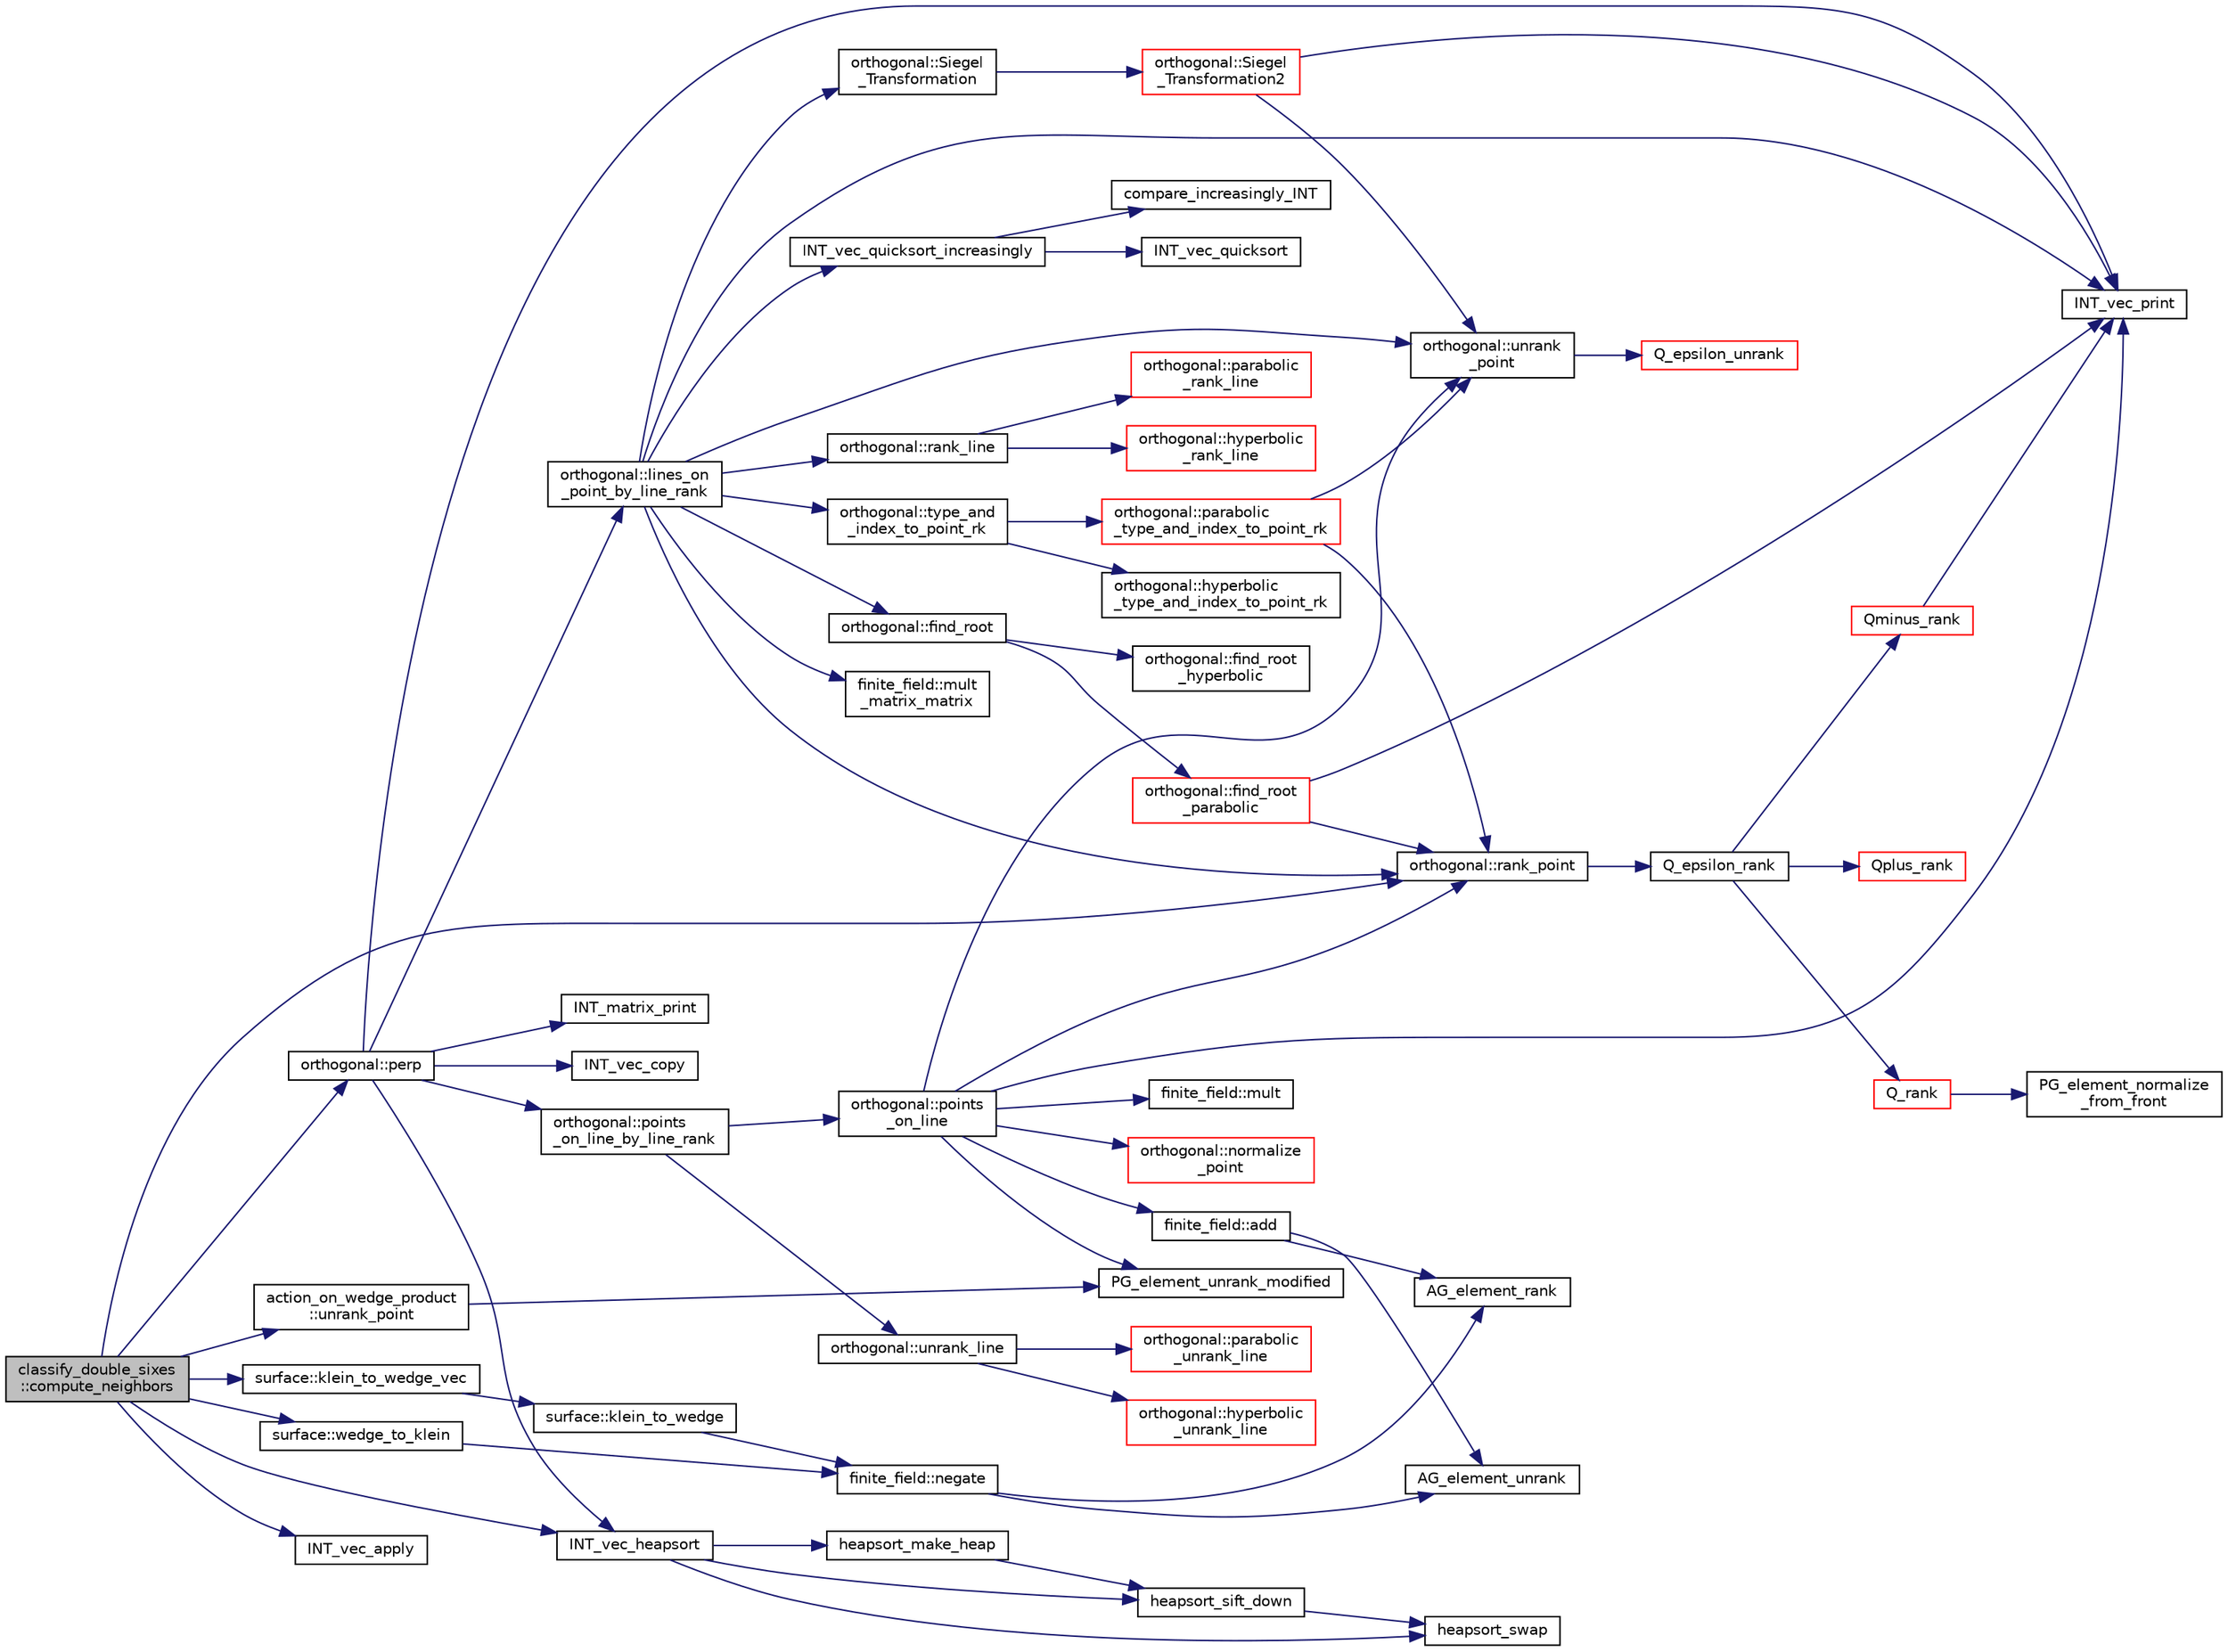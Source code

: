 digraph "classify_double_sixes::compute_neighbors"
{
  edge [fontname="Helvetica",fontsize="10",labelfontname="Helvetica",labelfontsize="10"];
  node [fontname="Helvetica",fontsize="10",shape=record];
  rankdir="LR";
  Node1272 [label="classify_double_sixes\l::compute_neighbors",height=0.2,width=0.4,color="black", fillcolor="grey75", style="filled", fontcolor="black"];
  Node1272 -> Node1273 [color="midnightblue",fontsize="10",style="solid",fontname="Helvetica"];
  Node1273 [label="orthogonal::perp",height=0.2,width=0.4,color="black", fillcolor="white", style="filled",URL="$d7/daa/classorthogonal.html#ae80e0fa8d1e8caddb9afbb466e3d3189"];
  Node1273 -> Node1274 [color="midnightblue",fontsize="10",style="solid",fontname="Helvetica"];
  Node1274 [label="orthogonal::lines_on\l_point_by_line_rank",height=0.2,width=0.4,color="black", fillcolor="white", style="filled",URL="$d7/daa/classorthogonal.html#adc21874b6da3cd3585c704994fb538aa"];
  Node1274 -> Node1275 [color="midnightblue",fontsize="10",style="solid",fontname="Helvetica"];
  Node1275 [label="orthogonal::type_and\l_index_to_point_rk",height=0.2,width=0.4,color="black", fillcolor="white", style="filled",URL="$d7/daa/classorthogonal.html#a319ef460cdfe3247d336c3fb482901eb"];
  Node1275 -> Node1276 [color="midnightblue",fontsize="10",style="solid",fontname="Helvetica"];
  Node1276 [label="orthogonal::hyperbolic\l_type_and_index_to_point_rk",height=0.2,width=0.4,color="black", fillcolor="white", style="filled",URL="$d7/daa/classorthogonal.html#af31cd843ff2e6eb4fe1ba9c49e62d1b8"];
  Node1275 -> Node1277 [color="midnightblue",fontsize="10",style="solid",fontname="Helvetica"];
  Node1277 [label="orthogonal::parabolic\l_type_and_index_to_point_rk",height=0.2,width=0.4,color="red", fillcolor="white", style="filled",URL="$d7/daa/classorthogonal.html#a67c316cf01b382762e6ac372f522d106"];
  Node1277 -> Node1278 [color="midnightblue",fontsize="10",style="solid",fontname="Helvetica"];
  Node1278 [label="orthogonal::unrank\l_point",height=0.2,width=0.4,color="black", fillcolor="white", style="filled",URL="$d7/daa/classorthogonal.html#ab655117100f7c66c19817b84ac5ac0a0"];
  Node1278 -> Node1279 [color="midnightblue",fontsize="10",style="solid",fontname="Helvetica"];
  Node1279 [label="Q_epsilon_unrank",height=0.2,width=0.4,color="red", fillcolor="white", style="filled",URL="$d4/d67/geometry_8h.html#af162c4d30d4a6528299e37551c353e7b"];
  Node1277 -> Node1300 [color="midnightblue",fontsize="10",style="solid",fontname="Helvetica"];
  Node1300 [label="orthogonal::rank_point",height=0.2,width=0.4,color="black", fillcolor="white", style="filled",URL="$d7/daa/classorthogonal.html#adb4f1528590a804b3c011a68c9ebf655"];
  Node1300 -> Node1301 [color="midnightblue",fontsize="10",style="solid",fontname="Helvetica"];
  Node1301 [label="Q_epsilon_rank",height=0.2,width=0.4,color="black", fillcolor="white", style="filled",URL="$d4/d67/geometry_8h.html#a0949e1151174e2988aa697cb31942e97"];
  Node1301 -> Node1302 [color="midnightblue",fontsize="10",style="solid",fontname="Helvetica"];
  Node1302 [label="Q_rank",height=0.2,width=0.4,color="red", fillcolor="white", style="filled",URL="$db/da0/lib_2foundations_2geometry_2orthogonal__points_8_c.html#ad2671f4db3224df1e22494b9d946375e"];
  Node1302 -> Node1297 [color="midnightblue",fontsize="10",style="solid",fontname="Helvetica"];
  Node1297 [label="PG_element_normalize\l_from_front",height=0.2,width=0.4,color="black", fillcolor="white", style="filled",URL="$d4/d67/geometry_8h.html#af675caf5f9975573455c8d93cb56bf95"];
  Node1301 -> Node1318 [color="midnightblue",fontsize="10",style="solid",fontname="Helvetica"];
  Node1318 [label="Qplus_rank",height=0.2,width=0.4,color="red", fillcolor="white", style="filled",URL="$db/da0/lib_2foundations_2geometry_2orthogonal__points_8_c.html#aaa1be357d007a845ce2866169d63afb7"];
  Node1301 -> Node1319 [color="midnightblue",fontsize="10",style="solid",fontname="Helvetica"];
  Node1319 [label="Qminus_rank",height=0.2,width=0.4,color="red", fillcolor="white", style="filled",URL="$db/da0/lib_2foundations_2geometry_2orthogonal__points_8_c.html#aec3e3dad3c2c12fa081edab0af2cb91a"];
  Node1319 -> Node1308 [color="midnightblue",fontsize="10",style="solid",fontname="Helvetica"];
  Node1308 [label="INT_vec_print",height=0.2,width=0.4,color="black", fillcolor="white", style="filled",URL="$df/dbf/sajeeb_8_c.html#a79a5901af0b47dd0d694109543c027fe"];
  Node1274 -> Node1278 [color="midnightblue",fontsize="10",style="solid",fontname="Helvetica"];
  Node1274 -> Node1338 [color="midnightblue",fontsize="10",style="solid",fontname="Helvetica"];
  Node1338 [label="orthogonal::find_root",height=0.2,width=0.4,color="black", fillcolor="white", style="filled",URL="$d7/daa/classorthogonal.html#a7cad6e763a1f49ab5e372a26f5cdf247"];
  Node1338 -> Node1339 [color="midnightblue",fontsize="10",style="solid",fontname="Helvetica"];
  Node1339 [label="orthogonal::find_root\l_hyperbolic",height=0.2,width=0.4,color="black", fillcolor="white", style="filled",URL="$d7/daa/classorthogonal.html#a4cb66d7aec283cd032a99cb9b2b9992d"];
  Node1338 -> Node1340 [color="midnightblue",fontsize="10",style="solid",fontname="Helvetica"];
  Node1340 [label="orthogonal::find_root\l_parabolic",height=0.2,width=0.4,color="red", fillcolor="white", style="filled",URL="$d7/daa/classorthogonal.html#a2e4453bb31692707f8a9e8b660b2e136"];
  Node1340 -> Node1308 [color="midnightblue",fontsize="10",style="solid",fontname="Helvetica"];
  Node1340 -> Node1300 [color="midnightblue",fontsize="10",style="solid",fontname="Helvetica"];
  Node1274 -> Node1343 [color="midnightblue",fontsize="10",style="solid",fontname="Helvetica"];
  Node1343 [label="orthogonal::Siegel\l_Transformation",height=0.2,width=0.4,color="black", fillcolor="white", style="filled",URL="$d7/daa/classorthogonal.html#a27258e68c99323ac8de66fedbe565a3d"];
  Node1343 -> Node1344 [color="midnightblue",fontsize="10",style="solid",fontname="Helvetica"];
  Node1344 [label="orthogonal::Siegel\l_Transformation2",height=0.2,width=0.4,color="red", fillcolor="white", style="filled",URL="$d7/daa/classorthogonal.html#aaf1945ebd71495f1b362e5091d4b30ec"];
  Node1344 -> Node1278 [color="midnightblue",fontsize="10",style="solid",fontname="Helvetica"];
  Node1344 -> Node1308 [color="midnightblue",fontsize="10",style="solid",fontname="Helvetica"];
  Node1274 -> Node1352 [color="midnightblue",fontsize="10",style="solid",fontname="Helvetica"];
  Node1352 [label="finite_field::mult\l_matrix_matrix",height=0.2,width=0.4,color="black", fillcolor="white", style="filled",URL="$df/d5a/classfinite__field.html#a5e28706b815838d0ec34de1fa74bc3c4"];
  Node1274 -> Node1300 [color="midnightblue",fontsize="10",style="solid",fontname="Helvetica"];
  Node1274 -> Node1366 [color="midnightblue",fontsize="10",style="solid",fontname="Helvetica"];
  Node1366 [label="orthogonal::rank_line",height=0.2,width=0.4,color="black", fillcolor="white", style="filled",URL="$d7/daa/classorthogonal.html#a5e1b5a3eb76840f425e71f25dabcd470"];
  Node1366 -> Node1367 [color="midnightblue",fontsize="10",style="solid",fontname="Helvetica"];
  Node1367 [label="orthogonal::hyperbolic\l_rank_line",height=0.2,width=0.4,color="red", fillcolor="white", style="filled",URL="$d7/daa/classorthogonal.html#a2810f9a6851f445b03fdbfe2a888e9f5"];
  Node1366 -> Node1421 [color="midnightblue",fontsize="10",style="solid",fontname="Helvetica"];
  Node1421 [label="orthogonal::parabolic\l_rank_line",height=0.2,width=0.4,color="red", fillcolor="white", style="filled",URL="$d7/daa/classorthogonal.html#a7df334ceca90bc5b90c56354dbaf45c9"];
  Node1274 -> Node1443 [color="midnightblue",fontsize="10",style="solid",fontname="Helvetica"];
  Node1443 [label="INT_vec_quicksort_increasingly",height=0.2,width=0.4,color="black", fillcolor="white", style="filled",URL="$d5/de2/foundations_2data__structures_2data__structures_8h.html#a31ccee746bc644f58816c67bc3a0e237"];
  Node1443 -> Node1444 [color="midnightblue",fontsize="10",style="solid",fontname="Helvetica"];
  Node1444 [label="INT_vec_quicksort",height=0.2,width=0.4,color="black", fillcolor="white", style="filled",URL="$d4/dd7/sorting_8_c.html#a06b413b423531ad098e9536031cc91ef"];
  Node1443 -> Node1445 [color="midnightblue",fontsize="10",style="solid",fontname="Helvetica"];
  Node1445 [label="compare_increasingly_INT",height=0.2,width=0.4,color="black", fillcolor="white", style="filled",URL="$d4/dd7/sorting_8_c.html#aa182150f114c64f81fcefcbc6d292790"];
  Node1274 -> Node1308 [color="midnightblue",fontsize="10",style="solid",fontname="Helvetica"];
  Node1273 -> Node1308 [color="midnightblue",fontsize="10",style="solid",fontname="Helvetica"];
  Node1273 -> Node1446 [color="midnightblue",fontsize="10",style="solid",fontname="Helvetica"];
  Node1446 [label="orthogonal::points\l_on_line_by_line_rank",height=0.2,width=0.4,color="black", fillcolor="white", style="filled",URL="$d7/daa/classorthogonal.html#aec3f511b69d0a28340f93d6f904c5daa"];
  Node1446 -> Node1447 [color="midnightblue",fontsize="10",style="solid",fontname="Helvetica"];
  Node1447 [label="orthogonal::unrank_line",height=0.2,width=0.4,color="black", fillcolor="white", style="filled",URL="$d7/daa/classorthogonal.html#a27fec576f6e11b80dd4503fa3cf7611e"];
  Node1447 -> Node1448 [color="midnightblue",fontsize="10",style="solid",fontname="Helvetica"];
  Node1448 [label="orthogonal::hyperbolic\l_unrank_line",height=0.2,width=0.4,color="red", fillcolor="white", style="filled",URL="$d7/daa/classorthogonal.html#a94952194cdcc478feb676e97e2e272f2"];
  Node1447 -> Node1456 [color="midnightblue",fontsize="10",style="solid",fontname="Helvetica"];
  Node1456 [label="orthogonal::parabolic\l_unrank_line",height=0.2,width=0.4,color="red", fillcolor="white", style="filled",URL="$d7/daa/classorthogonal.html#a449cc51a62e11b8699befe951b0f8a4c"];
  Node1446 -> Node1476 [color="midnightblue",fontsize="10",style="solid",fontname="Helvetica"];
  Node1476 [label="orthogonal::points\l_on_line",height=0.2,width=0.4,color="black", fillcolor="white", style="filled",URL="$d7/daa/classorthogonal.html#afe1cc564902cc557d4d4d2ff85ee6839"];
  Node1476 -> Node1278 [color="midnightblue",fontsize="10",style="solid",fontname="Helvetica"];
  Node1476 -> Node1308 [color="midnightblue",fontsize="10",style="solid",fontname="Helvetica"];
  Node1476 -> Node1477 [color="midnightblue",fontsize="10",style="solid",fontname="Helvetica"];
  Node1477 [label="PG_element_unrank_modified",height=0.2,width=0.4,color="black", fillcolor="white", style="filled",URL="$d4/d67/geometry_8h.html#a83ae9b605d496f6a90345303f6efae64"];
  Node1476 -> Node1330 [color="midnightblue",fontsize="10",style="solid",fontname="Helvetica"];
  Node1330 [label="finite_field::mult",height=0.2,width=0.4,color="black", fillcolor="white", style="filled",URL="$df/d5a/classfinite__field.html#a24fb5917aa6d4d656fd855b7f44a13b0"];
  Node1476 -> Node1331 [color="midnightblue",fontsize="10",style="solid",fontname="Helvetica"];
  Node1331 [label="finite_field::add",height=0.2,width=0.4,color="black", fillcolor="white", style="filled",URL="$df/d5a/classfinite__field.html#a8f12328a27500f3c7be0c849ebbc9d14"];
  Node1331 -> Node1332 [color="midnightblue",fontsize="10",style="solid",fontname="Helvetica"];
  Node1332 [label="AG_element_unrank",height=0.2,width=0.4,color="black", fillcolor="white", style="filled",URL="$d4/d67/geometry_8h.html#a4a33b86c87b2879b97cfa1327abe2885"];
  Node1331 -> Node1333 [color="midnightblue",fontsize="10",style="solid",fontname="Helvetica"];
  Node1333 [label="AG_element_rank",height=0.2,width=0.4,color="black", fillcolor="white", style="filled",URL="$d4/d67/geometry_8h.html#ab2ac908d07dd8038fd996e26bdc75c17"];
  Node1476 -> Node1427 [color="midnightblue",fontsize="10",style="solid",fontname="Helvetica"];
  Node1427 [label="orthogonal::normalize\l_point",height=0.2,width=0.4,color="red", fillcolor="white", style="filled",URL="$d7/daa/classorthogonal.html#a1f3776fdc50b810a0a0fcee692fb154f"];
  Node1476 -> Node1300 [color="midnightblue",fontsize="10",style="solid",fontname="Helvetica"];
  Node1273 -> Node1478 [color="midnightblue",fontsize="10",style="solid",fontname="Helvetica"];
  Node1478 [label="INT_matrix_print",height=0.2,width=0.4,color="black", fillcolor="white", style="filled",URL="$d5/db4/io__and__os_8h.html#afd4180a24bef3a2b584668a4eaf607ff"];
  Node1273 -> Node1479 [color="midnightblue",fontsize="10",style="solid",fontname="Helvetica"];
  Node1479 [label="INT_vec_heapsort",height=0.2,width=0.4,color="black", fillcolor="white", style="filled",URL="$d5/de2/foundations_2data__structures_2data__structures_8h.html#a3590ad9987f801fbfc94634300182f39"];
  Node1479 -> Node1480 [color="midnightblue",fontsize="10",style="solid",fontname="Helvetica"];
  Node1480 [label="heapsort_make_heap",height=0.2,width=0.4,color="black", fillcolor="white", style="filled",URL="$d4/dd7/sorting_8_c.html#a42f24453d7d77eeb1338ebd1a13cfdbb"];
  Node1480 -> Node1481 [color="midnightblue",fontsize="10",style="solid",fontname="Helvetica"];
  Node1481 [label="heapsort_sift_down",height=0.2,width=0.4,color="black", fillcolor="white", style="filled",URL="$d4/dd7/sorting_8_c.html#a65cbb1a6a3f01f511673705437ddc18b"];
  Node1481 -> Node1482 [color="midnightblue",fontsize="10",style="solid",fontname="Helvetica"];
  Node1482 [label="heapsort_swap",height=0.2,width=0.4,color="black", fillcolor="white", style="filled",URL="$d4/dd7/sorting_8_c.html#a8f048362e6065297b19b6975bcbbfcc6"];
  Node1479 -> Node1482 [color="midnightblue",fontsize="10",style="solid",fontname="Helvetica"];
  Node1479 -> Node1481 [color="midnightblue",fontsize="10",style="solid",fontname="Helvetica"];
  Node1273 -> Node1356 [color="midnightblue",fontsize="10",style="solid",fontname="Helvetica"];
  Node1356 [label="INT_vec_copy",height=0.2,width=0.4,color="black", fillcolor="white", style="filled",URL="$df/dbf/sajeeb_8_c.html#ac2d875e27e009af6ec04d17254d11075"];
  Node1272 -> Node1483 [color="midnightblue",fontsize="10",style="solid",fontname="Helvetica"];
  Node1483 [label="surface::klein_to_wedge_vec",height=0.2,width=0.4,color="black", fillcolor="white", style="filled",URL="$d5/d88/classsurface.html#a975f69ead008c4869721ae32f92d70d8"];
  Node1483 -> Node1484 [color="midnightblue",fontsize="10",style="solid",fontname="Helvetica"];
  Node1484 [label="surface::klein_to_wedge",height=0.2,width=0.4,color="black", fillcolor="white", style="filled",URL="$d5/d88/classsurface.html#afe0396f2f4912d7b975c3c7f4bc5853b"];
  Node1484 -> Node1336 [color="midnightblue",fontsize="10",style="solid",fontname="Helvetica"];
  Node1336 [label="finite_field::negate",height=0.2,width=0.4,color="black", fillcolor="white", style="filled",URL="$df/d5a/classfinite__field.html#aa9d798298f25d4a9262b5bc5f1733e31"];
  Node1336 -> Node1332 [color="midnightblue",fontsize="10",style="solid",fontname="Helvetica"];
  Node1336 -> Node1333 [color="midnightblue",fontsize="10",style="solid",fontname="Helvetica"];
  Node1272 -> Node1479 [color="midnightblue",fontsize="10",style="solid",fontname="Helvetica"];
  Node1272 -> Node1485 [color="midnightblue",fontsize="10",style="solid",fontname="Helvetica"];
  Node1485 [label="action_on_wedge_product\l::unrank_point",height=0.2,width=0.4,color="black", fillcolor="white", style="filled",URL="$d0/deb/classaction__on__wedge__product.html#a2adcdbeb8a191528142abaaa59dc5bd0"];
  Node1485 -> Node1477 [color="midnightblue",fontsize="10",style="solid",fontname="Helvetica"];
  Node1272 -> Node1486 [color="midnightblue",fontsize="10",style="solid",fontname="Helvetica"];
  Node1486 [label="surface::wedge_to_klein",height=0.2,width=0.4,color="black", fillcolor="white", style="filled",URL="$d5/d88/classsurface.html#aa6fb4daa3a79dc65bbb30239076a87a5"];
  Node1486 -> Node1336 [color="midnightblue",fontsize="10",style="solid",fontname="Helvetica"];
  Node1272 -> Node1300 [color="midnightblue",fontsize="10",style="solid",fontname="Helvetica"];
  Node1272 -> Node1487 [color="midnightblue",fontsize="10",style="solid",fontname="Helvetica"];
  Node1487 [label="INT_vec_apply",height=0.2,width=0.4,color="black", fillcolor="white", style="filled",URL="$d5/db4/io__and__os_8h.html#a213a3e5aef54660073ad609492538df6"];
}

